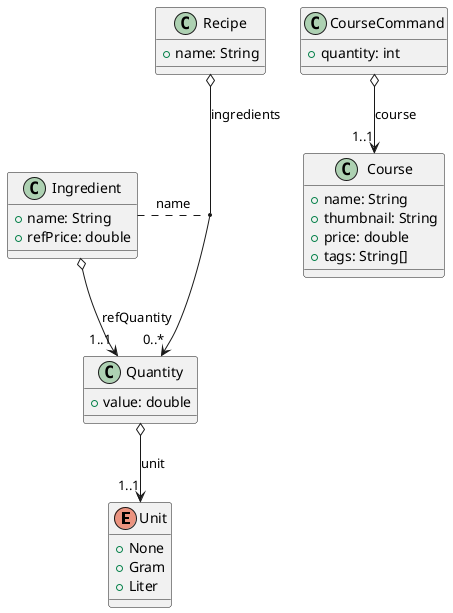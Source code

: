 @startuml

enum Unit {
    + None
    + Gram
    + Liter
}

class Quantity {
    + value: double
}
Quantity o--> "1..1" Unit: unit

class Ingredient {
    + name: String
    + refPrice: double
}
Ingredient o-> "1..1" Quantity: refQuantity

class Recipe {
    + name: String
}
Recipe o--> "0..*" Quantity: ingredients
Ingredient .. (Recipe, Quantity): name

class Course {
    + name: String
    + thumbnail: String
    + price: double
    + tags: String[]
}

class CourseCommand {
    + quantity: int
}
CourseCommand o--> "1..1" Course: course

@enduml